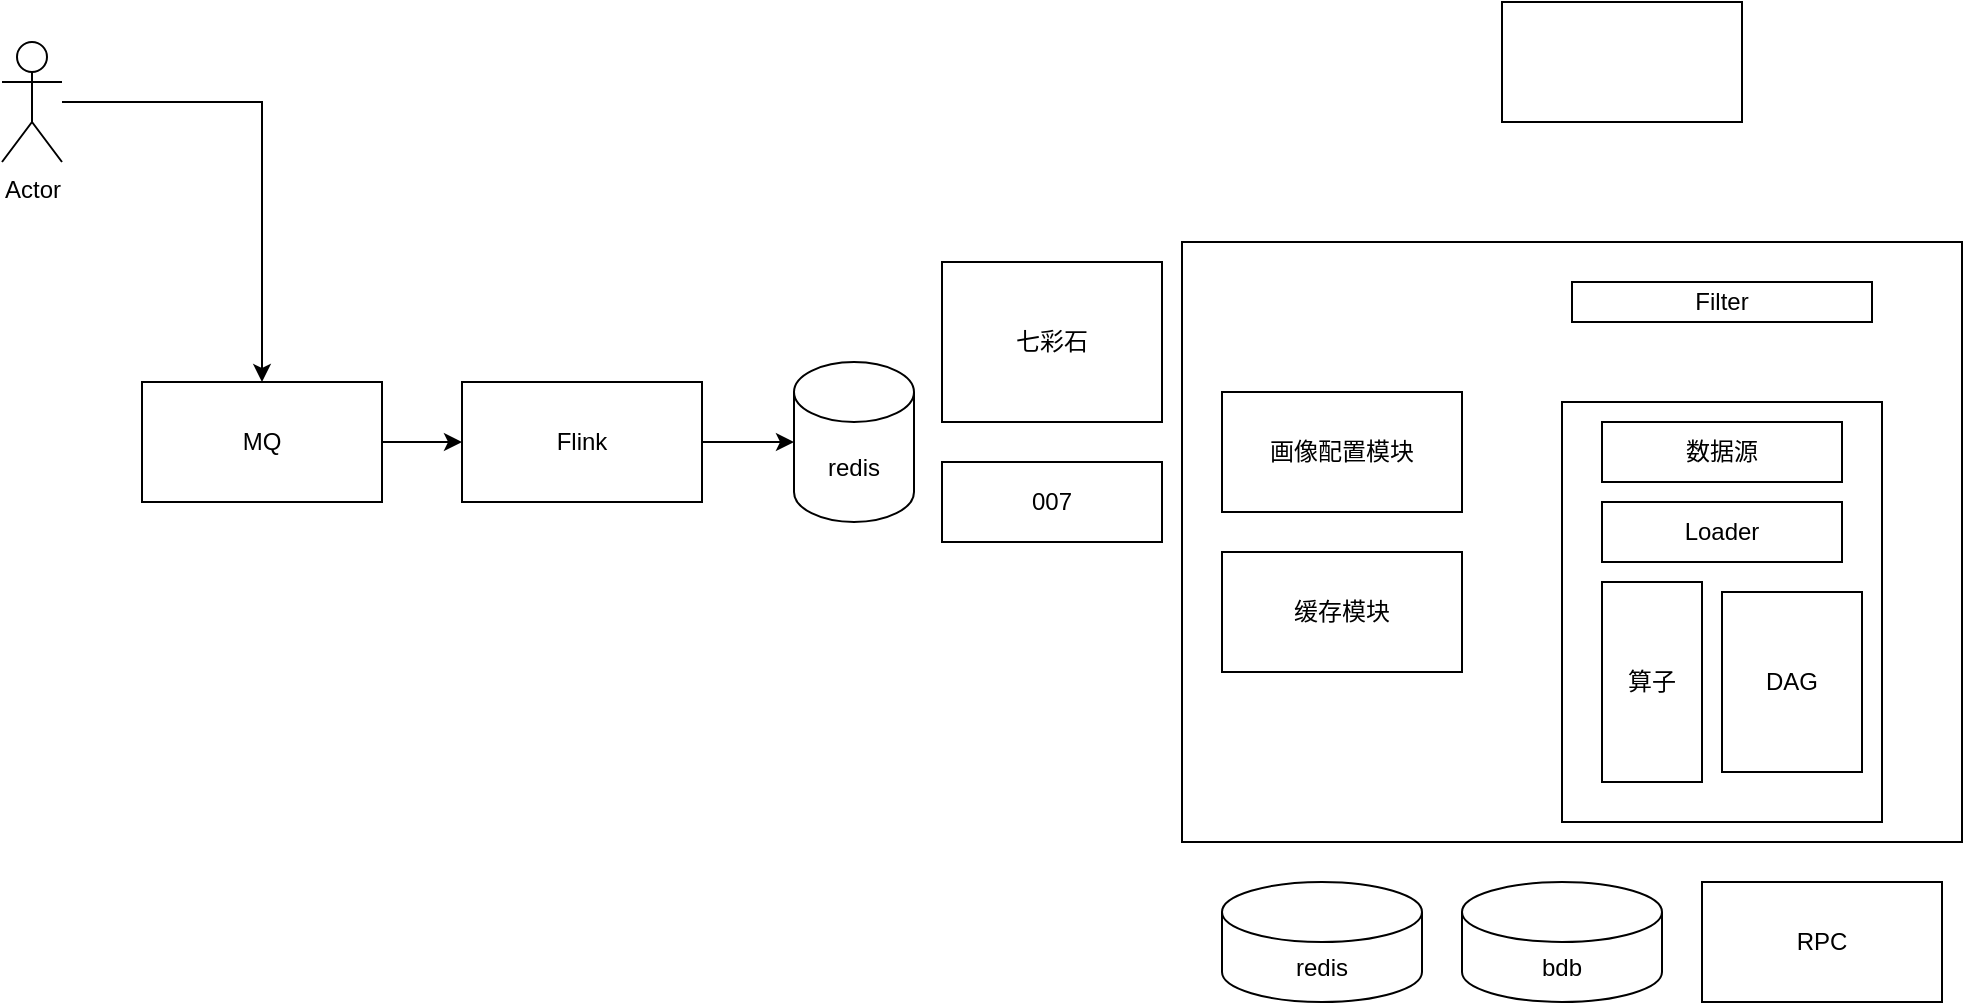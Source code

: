 <mxfile version="20.7.4" type="github">
  <diagram id="AVu-LI5vIla4oIEH5PG-" name="第 1 页">
    <mxGraphModel dx="1026" dy="606" grid="1" gridSize="10" guides="1" tooltips="1" connect="1" arrows="1" fold="1" page="1" pageScale="1" pageWidth="827" pageHeight="1169" math="0" shadow="0">
      <root>
        <mxCell id="0" />
        <mxCell id="1" parent="0" />
        <mxCell id="gWW8pttiK126kuN3BOE5-16" value="" style="rounded=0;whiteSpace=wrap;html=1;" vertex="1" parent="1">
          <mxGeometry x="620" y="170" width="390" height="300" as="geometry" />
        </mxCell>
        <mxCell id="gWW8pttiK126kuN3BOE5-5" style="edgeStyle=orthogonalEdgeStyle;rounded=0;orthogonalLoop=1;jettySize=auto;html=1;entryX=0;entryY=0.5;entryDx=0;entryDy=0;" edge="1" parent="1" source="gWW8pttiK126kuN3BOE5-1" target="gWW8pttiK126kuN3BOE5-4">
          <mxGeometry relative="1" as="geometry" />
        </mxCell>
        <mxCell id="gWW8pttiK126kuN3BOE5-1" value="MQ" style="rounded=0;whiteSpace=wrap;html=1;" vertex="1" parent="1">
          <mxGeometry x="100" y="240" width="120" height="60" as="geometry" />
        </mxCell>
        <mxCell id="gWW8pttiK126kuN3BOE5-3" style="edgeStyle=orthogonalEdgeStyle;rounded=0;orthogonalLoop=1;jettySize=auto;html=1;entryX=0.5;entryY=0;entryDx=0;entryDy=0;" edge="1" parent="1" source="gWW8pttiK126kuN3BOE5-2" target="gWW8pttiK126kuN3BOE5-1">
          <mxGeometry relative="1" as="geometry" />
        </mxCell>
        <mxCell id="gWW8pttiK126kuN3BOE5-2" value="Actor" style="shape=umlActor;verticalLabelPosition=bottom;verticalAlign=top;html=1;outlineConnect=0;" vertex="1" parent="1">
          <mxGeometry x="30" y="70" width="30" height="60" as="geometry" />
        </mxCell>
        <mxCell id="gWW8pttiK126kuN3BOE5-7" style="edgeStyle=orthogonalEdgeStyle;rounded=0;orthogonalLoop=1;jettySize=auto;html=1;entryX=0;entryY=0.5;entryDx=0;entryDy=0;entryPerimeter=0;" edge="1" parent="1" source="gWW8pttiK126kuN3BOE5-4" target="gWW8pttiK126kuN3BOE5-8">
          <mxGeometry relative="1" as="geometry">
            <mxPoint x="446" y="262.5" as="targetPoint" />
          </mxGeometry>
        </mxCell>
        <mxCell id="gWW8pttiK126kuN3BOE5-4" value="Flink" style="rounded=0;whiteSpace=wrap;html=1;" vertex="1" parent="1">
          <mxGeometry x="260" y="240" width="120" height="60" as="geometry" />
        </mxCell>
        <mxCell id="gWW8pttiK126kuN3BOE5-8" value="redis" style="shape=cylinder3;whiteSpace=wrap;html=1;boundedLbl=1;backgroundOutline=1;size=15;" vertex="1" parent="1">
          <mxGeometry x="426" y="230" width="60" height="80" as="geometry" />
        </mxCell>
        <mxCell id="gWW8pttiK126kuN3BOE5-9" value="画像配置模块" style="rounded=0;whiteSpace=wrap;html=1;" vertex="1" parent="1">
          <mxGeometry x="640" y="245" width="120" height="60" as="geometry" />
        </mxCell>
        <mxCell id="gWW8pttiK126kuN3BOE5-10" value="缓存模块" style="rounded=0;whiteSpace=wrap;html=1;" vertex="1" parent="1">
          <mxGeometry x="640" y="325" width="120" height="60" as="geometry" />
        </mxCell>
        <mxCell id="gWW8pttiK126kuN3BOE5-11" value="" style="rounded=0;whiteSpace=wrap;html=1;" vertex="1" parent="1">
          <mxGeometry x="810" y="250" width="160" height="210" as="geometry" />
        </mxCell>
        <mxCell id="gWW8pttiK126kuN3BOE5-12" value="数据源" style="rounded=0;whiteSpace=wrap;html=1;" vertex="1" parent="1">
          <mxGeometry x="830" y="260" width="120" height="30" as="geometry" />
        </mxCell>
        <mxCell id="gWW8pttiK126kuN3BOE5-13" value="Loader" style="rounded=0;whiteSpace=wrap;html=1;" vertex="1" parent="1">
          <mxGeometry x="830" y="300" width="120" height="30" as="geometry" />
        </mxCell>
        <mxCell id="gWW8pttiK126kuN3BOE5-14" value="算子" style="rounded=0;whiteSpace=wrap;html=1;" vertex="1" parent="1">
          <mxGeometry x="830" y="340" width="50" height="100" as="geometry" />
        </mxCell>
        <mxCell id="gWW8pttiK126kuN3BOE5-15" value="DAG" style="rounded=0;whiteSpace=wrap;html=1;" vertex="1" parent="1">
          <mxGeometry x="890" y="345" width="70" height="90" as="geometry" />
        </mxCell>
        <mxCell id="gWW8pttiK126kuN3BOE5-17" value="Filter" style="rounded=0;whiteSpace=wrap;html=1;" vertex="1" parent="1">
          <mxGeometry x="815" y="190" width="150" height="20" as="geometry" />
        </mxCell>
        <mxCell id="gWW8pttiK126kuN3BOE5-20" value="redis" style="shape=cylinder3;whiteSpace=wrap;html=1;boundedLbl=1;backgroundOutline=1;size=15;" vertex="1" parent="1">
          <mxGeometry x="640" y="490" width="100" height="60" as="geometry" />
        </mxCell>
        <mxCell id="gWW8pttiK126kuN3BOE5-21" value="bdb" style="shape=cylinder3;whiteSpace=wrap;html=1;boundedLbl=1;backgroundOutline=1;size=15;" vertex="1" parent="1">
          <mxGeometry x="760" y="490" width="100" height="60" as="geometry" />
        </mxCell>
        <mxCell id="gWW8pttiK126kuN3BOE5-22" value="RPC" style="rounded=0;whiteSpace=wrap;html=1;" vertex="1" parent="1">
          <mxGeometry x="880" y="490" width="120" height="60" as="geometry" />
        </mxCell>
        <mxCell id="gWW8pttiK126kuN3BOE5-23" value="" style="rounded=0;whiteSpace=wrap;html=1;" vertex="1" parent="1">
          <mxGeometry x="780" y="50" width="120" height="60" as="geometry" />
        </mxCell>
        <mxCell id="gWW8pttiK126kuN3BOE5-24" value="七彩石" style="rounded=0;whiteSpace=wrap;html=1;" vertex="1" parent="1">
          <mxGeometry x="500" y="180" width="110" height="80" as="geometry" />
        </mxCell>
        <mxCell id="gWW8pttiK126kuN3BOE5-25" value="007" style="rounded=0;whiteSpace=wrap;html=1;" vertex="1" parent="1">
          <mxGeometry x="500" y="280" width="110" height="40" as="geometry" />
        </mxCell>
      </root>
    </mxGraphModel>
  </diagram>
</mxfile>
